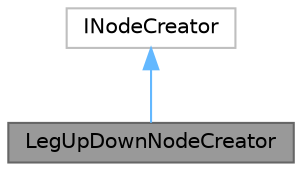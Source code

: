 digraph "LegUpDownNodeCreator"
{
 // LATEX_PDF_SIZE
  bgcolor="transparent";
  edge [fontname=Helvetica,fontsize=10,labelfontname=Helvetica,labelfontsize=10];
  node [fontname=Helvetica,fontsize=10,shape=box,height=0.2,width=0.4];
  Node1 [id="Node000001",label="LegUpDownNodeCreator",height=0.2,width=0.4,color="gray40", fillcolor="grey60", style="filled", fontcolor="black",tooltip="脚の上げ下げをするエッジ(辺，ノードとノードを繋ぐ物)の処理をするクラス．"];
  Node2 -> Node1 [id="edge1_Node000001_Node000002",dir="back",color="steelblue1",style="solid",tooltip=" "];
  Node2 [id="Node000002",label="INodeCreator",height=0.2,width=0.4,color="grey75", fillcolor="white", style="filled",URL="$class_i_node_creator.html",tooltip=" "];
}
